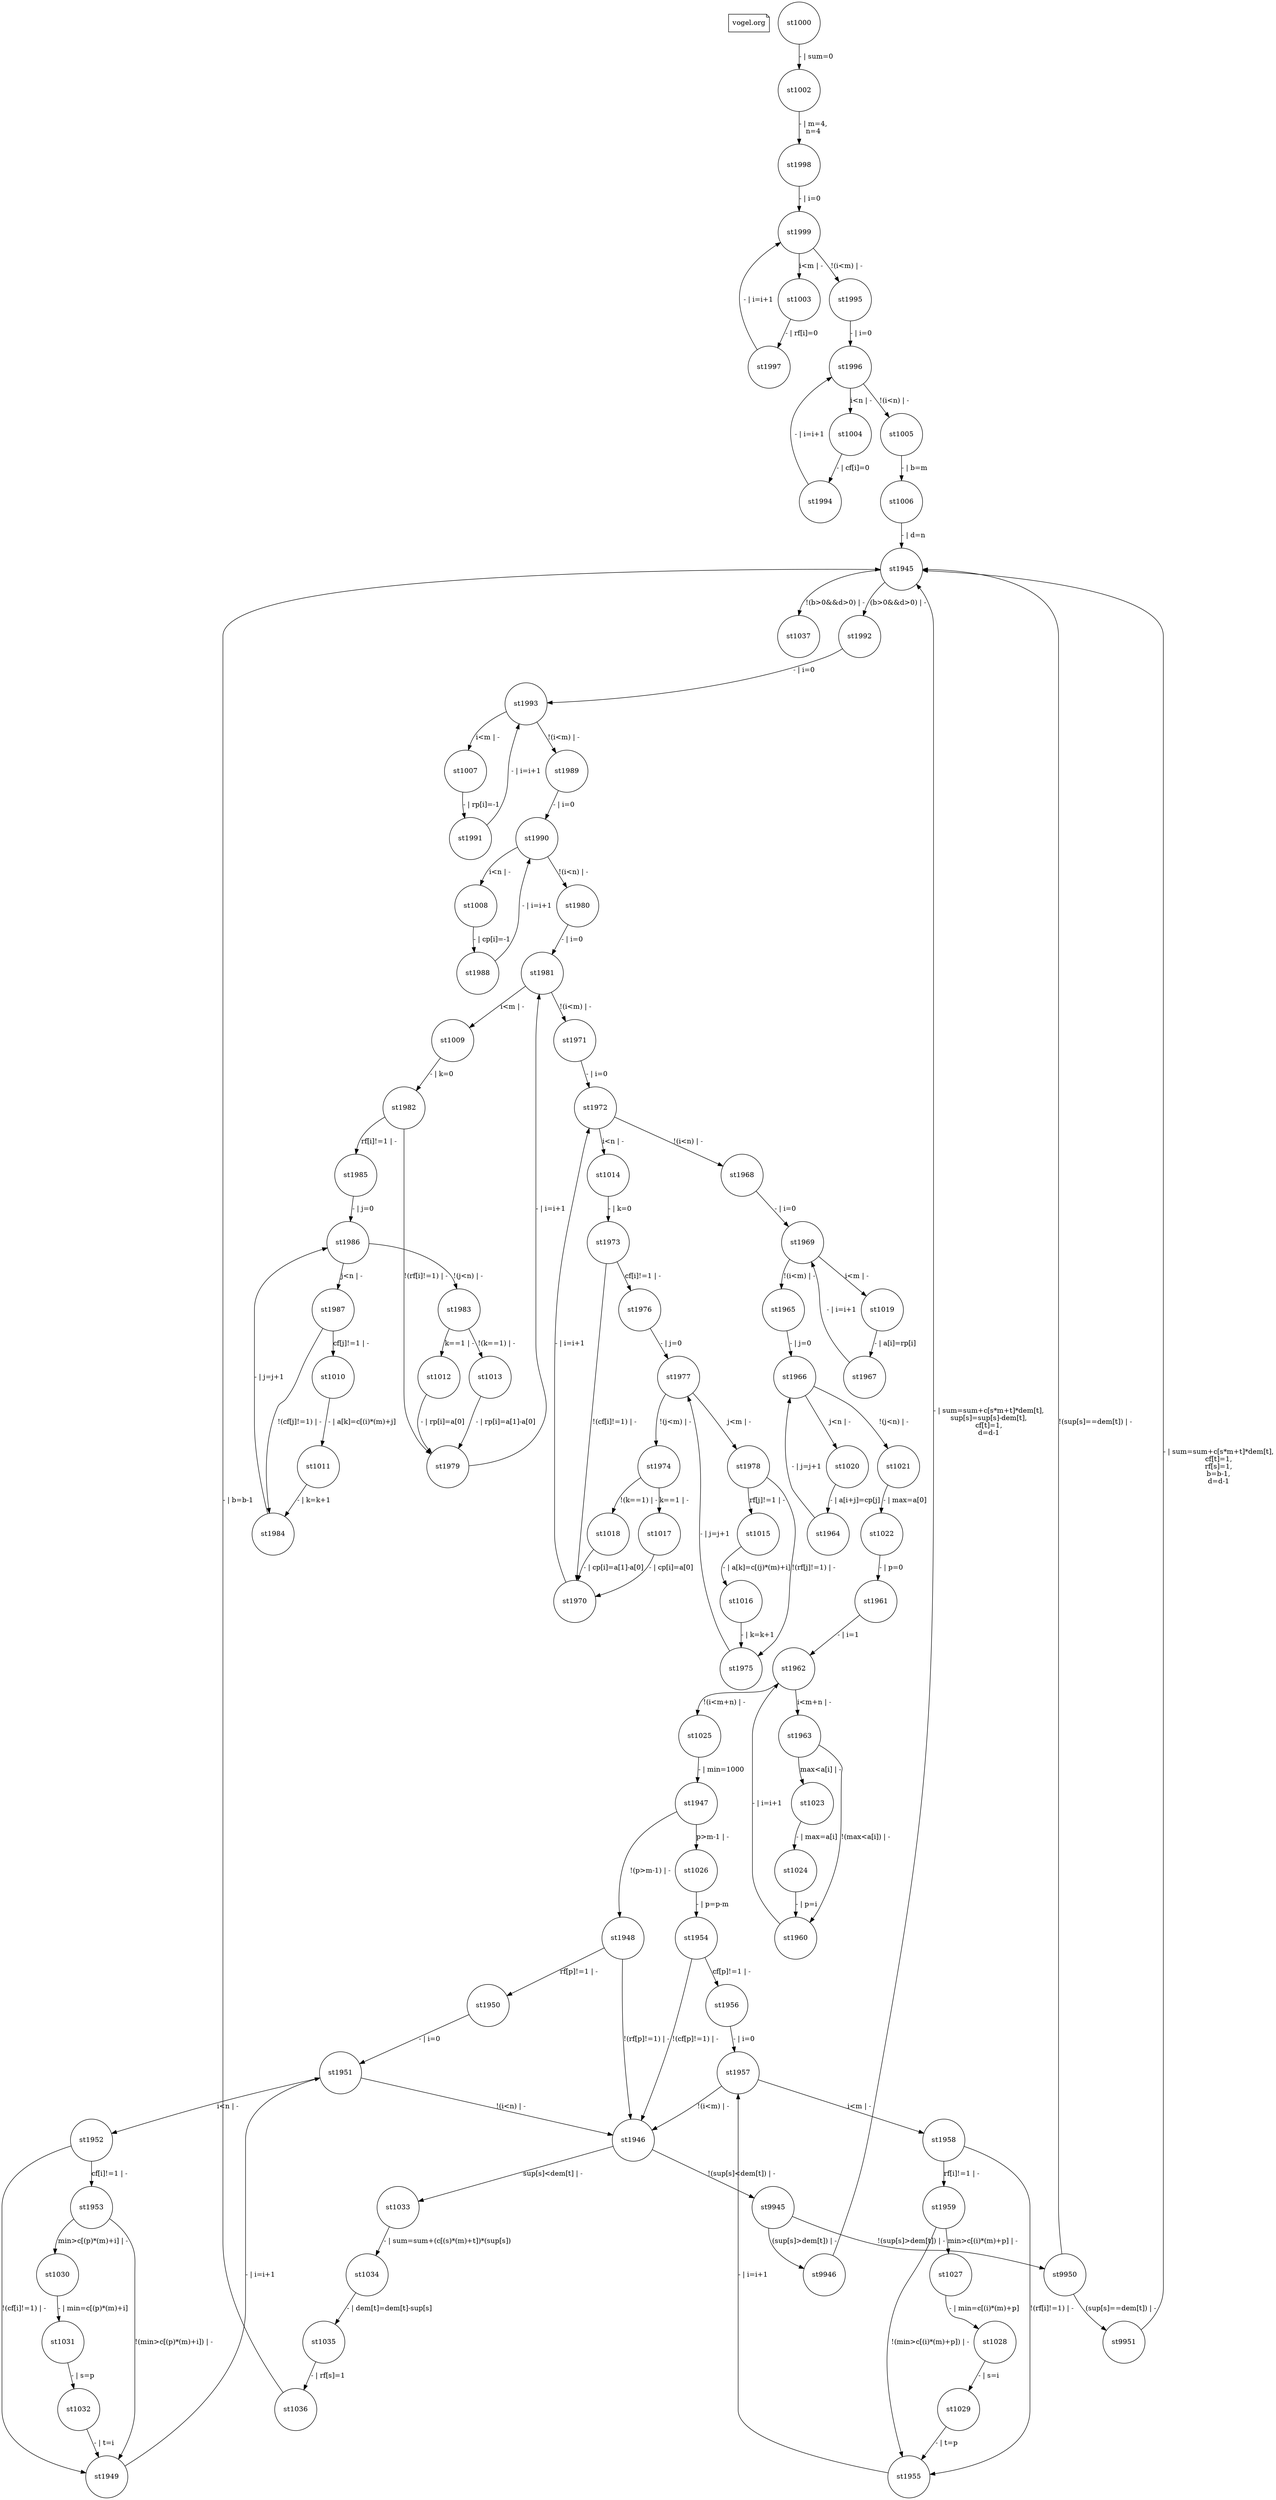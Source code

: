 digraph fsmdIndot {

"vogel.org" [shape=note];
st1000 [shape=circle];
st1002 [shape=circle];
st1000 -> st1002 [label="- | sum=0"];
st1002 [shape=circle];
st1998 [shape=circle];
st1002 -> st1998 [label="- | m=4,\nn=4"];
st1998 [shape=circle];
st1999 [shape=circle];
st1998 -> st1999 [label="- | i=0"];
st1999 [shape=circle];
st1003 [shape=circle];
st1999 -> st1003 [label="i<m | -"];
st1995 [shape=circle];
st1999 -> st1995 [label="!(i<m) | -"];
st1003 [shape=circle];
st1997 [shape=circle];
st1003 -> st1997 [label="- | rf[i]=0"];
st1997 [shape=circle];
st1999 [shape=circle];
st1997 -> st1999 [label="- | i=i+1"];
st1995 [shape=circle];
st1996 [shape=circle];
st1995 -> st1996 [label="- | i=0"];
st1996 [shape=circle];
st1004 [shape=circle];
st1996 -> st1004 [label="i<n | -"];
st1005 [shape=circle];
st1996 -> st1005 [label="!(i<n) | -"];
st1004 [shape=circle];
st1994 [shape=circle];
st1004 -> st1994 [label="- | cf[i]=0"];
st1994 [shape=circle];
st1996 [shape=circle];
st1994 -> st1996 [label="- | i=i+1"];
st1005 [shape=circle];
st1006 [shape=circle];
st1005 -> st1006 [label="- | b=m"];
st1006 [shape=circle];
st1945 [shape=circle];
st1006 -> st1945 [label="- | d=n"];
st1945 [shape=circle];
st1992 [shape=circle];
st1945 -> st1992 [label="(b>0&&d>0) | -"];
st1037 [shape=circle];
st1945 -> st1037 [label="!(b>0&&d>0) | -"];
st1992 [shape=circle];
st1993 [shape=circle];
st1992 -> st1993 [label="- | i=0"];
st1993 [shape=circle];
st1007 [shape=circle];
st1993 -> st1007 [label="i<m | -"];
st1989 [shape=circle];
st1993 -> st1989 [label="!(i<m) | -"];
st1007 [shape=circle];
st1991 [shape=circle];
st1007 -> st1991 [label="- | rp[i]=-1"];
st1991 [shape=circle];
st1993 [shape=circle];
st1991 -> st1993 [label="- | i=i+1"];
st1989 [shape=circle];
st1990 [shape=circle];
st1989 -> st1990 [label="- | i=0"];
st1990 [shape=circle];
st1008 [shape=circle];
st1990 -> st1008 [label="i<n | -"];
st1980 [shape=circle];
st1990 -> st1980 [label="!(i<n) | -"];
st1008 [shape=circle];
st1988 [shape=circle];
st1008 -> st1988 [label="- | cp[i]=-1"];
st1988 [shape=circle];
st1990 [shape=circle];
st1988 -> st1990 [label="- | i=i+1"];
st1980 [shape=circle];
st1981 [shape=circle];
st1980 -> st1981 [label="- | i=0"];
st1981 [shape=circle];
st1009 [shape=circle];
st1981 -> st1009 [label="i<m | -"];
st1971 [shape=circle];
st1981 -> st1971 [label="!(i<m) | -"];
st1009 [shape=circle];
st1982 [shape=circle];
st1009 -> st1982 [label="- | k=0"];
st1982 [shape=circle];
st1985 [shape=circle];
st1982 -> st1985 [label="rf[i]!=1 | -"];
st1979 [shape=circle];
st1982 -> st1979 [label="!(rf[i]!=1) | -"];
st1985 [shape=circle];
st1986 [shape=circle];
st1985 -> st1986 [label="- | j=0"];
st1986 [shape=circle];
st1987 [shape=circle];
st1986 -> st1987 [label="j<n | -"];
st1983 [shape=circle];
st1986 -> st1983 [label="!(j<n) | -"];
st1987 [shape=circle];
st1010 [shape=circle];
st1987 -> st1010 [label="cf[j]!=1 | -"];
st1984 [shape=circle];
st1987 -> st1984 [label="!(cf[j]!=1) | -"];
st1010 [shape=circle];
st1011 [shape=circle];
st1010 -> st1011 [label="- | a[k]=c[(i)*(m)+j]"];
st1011 [shape=circle];
st1984 [shape=circle];
st1011 -> st1984 [label="- | k=k+1"];
st1984 [shape=circle];
st1986 [shape=circle];
st1984 -> st1986 [label="- | j=j+1"];
st1983 [shape=circle];
st1012 [shape=circle];
st1983 -> st1012 [label="k==1 | -"];
st1013 [shape=circle];
st1983 -> st1013 [label="!(k==1) | -"];
st1012 [shape=circle];
st1979 [shape=circle];
st1012 -> st1979 [label="- | rp[i]=a[0]"];
st1013 [shape=circle];
st1979 [shape=circle];
st1013 -> st1979 [label="- | rp[i]=a[1]-a[0]"];
st1979 [shape=circle];
st1981 [shape=circle];
st1979 -> st1981 [label="- | i=i+1"];
st1971 [shape=circle];
st1972 [shape=circle];
st1971 -> st1972 [label="- | i=0"];
st1972 [shape=circle];
st1014 [shape=circle];
st1972 -> st1014 [label="i<n | -"];
st1968 [shape=circle];
st1972 -> st1968 [label="!(i<n) | -"];
st1014 [shape=circle];
st1973 [shape=circle];
st1014 -> st1973 [label="- | k=0"];
st1973 [shape=circle];
st1976 [shape=circle];
st1973 -> st1976 [label="cf[i]!=1 | -"];
st1970 [shape=circle];
st1973 -> st1970 [label="!(cf[i]!=1) | -"];
st1976 [shape=circle];
st1977 [shape=circle];
st1976 -> st1977 [label="- | j=0"];
st1977 [shape=circle];
st1978 [shape=circle];
st1977 -> st1978 [label="j<m | -"];
st1974 [shape=circle];
st1977 -> st1974 [label="!(j<m) | -"];
st1978 [shape=circle];
st1015 [shape=circle];
st1978 -> st1015 [label="rf[j]!=1 | -"];
st1975 [shape=circle];
st1978 -> st1975 [label="!(rf[j]!=1) | -"];
st1015 [shape=circle];
st1016 [shape=circle];
st1015 -> st1016 [label="- | a[k]=c[(j)*(m)+i]"];
st1016 [shape=circle];
st1975 [shape=circle];
st1016 -> st1975 [label="- | k=k+1"];
st1975 [shape=circle];
st1977 [shape=circle];
st1975 -> st1977 [label="- | j=j+1"];
st1974 [shape=circle];
st1017 [shape=circle];
st1974 -> st1017 [label="k==1 | -"];
st1018 [shape=circle];
st1974 -> st1018 [label="!(k==1) | -"];
st1017 [shape=circle];
st1970 [shape=circle];
st1017 -> st1970 [label="- | cp[i]=a[0]"];
st1018 [shape=circle];
st1970 [shape=circle];
st1018 -> st1970 [label="- | cp[i]=a[1]-a[0]"];
st1970 [shape=circle];
st1972 [shape=circle];
st1970 -> st1972 [label="- | i=i+1"];
st1968 [shape=circle];
st1969 [shape=circle];
st1968 -> st1969 [label="- | i=0"];
st1969 [shape=circle];
st1019 [shape=circle];
st1969 -> st1019 [label="i<m | -"];
st1965 [shape=circle];
st1969 -> st1965 [label="!(i<m) | -"];
st1019 [shape=circle];
st1967 [shape=circle];
st1019 -> st1967 [label="- | a[i]=rp[i]"];
st1967 [shape=circle];
st1969 [shape=circle];
st1967 -> st1969 [label="- | i=i+1"];
st1965 [shape=circle];
st1966 [shape=circle];
st1965 -> st1966 [label="- | j=0"];
st1966 [shape=circle];
st1020 [shape=circle];
st1966 -> st1020 [label="j<n | -"];
st1021 [shape=circle];
st1966 -> st1021 [label="!(j<n) | -"];
st1020 [shape=circle];
st1964 [shape=circle];
st1020 -> st1964 [label="- | a[i+j]=cp[j]"];
st1964 [shape=circle];
st1966 [shape=circle];
st1964 -> st1966 [label="- | j=j+1"];
st1021 [shape=circle];
st1022 [shape=circle];
st1021 -> st1022 [label="- | max=a[0]"];
st1022 [shape=circle];
st1961 [shape=circle];
st1022 -> st1961 [label="- | p=0"];
st1961 [shape=circle];
st1962 [shape=circle];
st1961 -> st1962 [label="- | i=1"];
st1962 [shape=circle];
st1963 [shape=circle];
st1962 -> st1963 [label="i<m+n | -"];
st1025 [shape=circle];
st1962 -> st1025 [label="!(i<m+n) | -"];
st1963 [shape=circle];
st1023 [shape=circle];
st1963 -> st1023 [label="max<a[i] | -"];
st1960 [shape=circle];
st1963 -> st1960 [label="!(max<a[i]) | -"];
st1023 [shape=circle];
st1024 [shape=circle];
st1023 -> st1024 [label="- | max=a[i]"];
st1024 [shape=circle];
st1960 [shape=circle];
st1024 -> st1960 [label="- | p=i"];
st1960 [shape=circle];
st1962 [shape=circle];
st1960 -> st1962 [label="- | i=i+1"];
st1025 [shape=circle];
st1947 [shape=circle];
st1025 -> st1947 [label="- | min=1000"];
st1947 [shape=circle];
st1026 [shape=circle];
st1947 -> st1026 [label="p>m-1 | -"];
st1948 [shape=circle];
st1947 -> st1948 [label="!(p>m-1) | -"];
st1026 [shape=circle];
st1954 [shape=circle];
st1026 -> st1954 [label="- | p=p-m"];
st1954 [shape=circle];
st1956 [shape=circle];
st1954 -> st1956 [label="cf[p]!=1 | -"];
st1946 [shape=circle];
st1954 -> st1946 [label="!(cf[p]!=1) | -"];
st1956 [shape=circle];
st1957 [shape=circle];
st1956 -> st1957 [label="- | i=0"];
st1957 [shape=circle];
st1958 [shape=circle];
st1957 -> st1958 [label="i<m | -"];
st1946 [shape=circle];
st1957 -> st1946 [label="!(i<m) | -"];
st1958 [shape=circle];
st1959 [shape=circle];
st1958 -> st1959 [label="rf[i]!=1 | -"];
st1955 [shape=circle];
st1958 -> st1955 [label="!(rf[i]!=1) | -"];
st1959 [shape=circle];
st1027 [shape=circle];
st1959 -> st1027 [label="min>c[(i)*(m)+p] | -"];
st1955 [shape=circle];
st1959 -> st1955 [label="!(min>c[(i)*(m)+p]) | -"];
st1027 [shape=circle];
st1028 [shape=circle];
st1027 -> st1028 [label="- | min=c[(i)*(m)+p]"];
st1028 [shape=circle];
st1029 [shape=circle];
st1028 -> st1029 [label="- | s=i"];
st1029 [shape=circle];
st1955 [shape=circle];
st1029 -> st1955 [label="- | t=p"];
st1955 [shape=circle];
st1957 [shape=circle];
st1955 -> st1957 [label="- | i=i+1"];
st1948 [shape=circle];
st1950 [shape=circle];
st1948 -> st1950 [label="rf[p]!=1 | -"];
st1946 [shape=circle];
st1948 -> st1946 [label="!(rf[p]!=1) | -"];
st1950 [shape=circle];
st1951 [shape=circle];
st1950 -> st1951 [label="- | i=0"];
st1951 [shape=circle];
st1952 [shape=circle];
st1951 -> st1952 [label="i<n | -"];
st1946 [shape=circle];
st1951 -> st1946 [label="!(i<n) | -"];
st1952 [shape=circle];
st1953 [shape=circle];
st1952 -> st1953 [label="cf[i]!=1 | -"];
st1949 [shape=circle];
st1952 -> st1949 [label="!(cf[i]!=1) | -"];
st1953 [shape=circle];
st1030 [shape=circle];
st1953 -> st1030 [label="min>c[(p)*(m)+i] | -"];
st1949 [shape=circle];
st1953 -> st1949 [label="!(min>c[(p)*(m)+i]) | -"];
st1030 [shape=circle];
st1031 [shape=circle];
st1030 -> st1031 [label="- | min=c[(p)*(m)+i]"];
st1031 [shape=circle];
st1032 [shape=circle];
st1031 -> st1032 [label="- | s=p"];
st1032 [shape=circle];
st1949 [shape=circle];
st1032 -> st1949 [label="- | t=i"];
st1949 [shape=circle];
st1951 [shape=circle];
st1949 -> st1951 [label="- | i=i+1"];
st1946 [shape=circle];
st1033 [shape=circle];
st1946 -> st1033 [label="sup[s]<dem[t] | -"];
st9945 [shape=circle];
st1946 -> st9945 [label="!(sup[s]<dem[t]) | -"];
st1033 [shape=circle];
st1034 [shape=circle];
st1033 -> st1034 [label="- | sum=sum+(c[(s)*(m)+t])*(sup[s])"];
st1034 [shape=circle];
st1035 [shape=circle];
st1034 -> st1035 [label="- | dem[t]=dem[t]-sup[s]"];
st1035 [shape=circle];
st1036 [shape=circle];
st1035 -> st1036 [label="- | rf[s]=1"];
st1036 [shape=circle];
st1945 [shape=circle];
st1036 -> st1945 [label="- | b=b-1"];
st9945 [shape=circle];
st9946 [shape=circle];
st9945 -> st9946 [label="(sup[s]>dem[t]) | -"];
st9950 [shape=circle];
st9945 -> st9950 [label="!(sup[s]>dem[t]) | -"];
st9946 [shape=circle];
st1945 [shape=circle];
st9946 -> st1945 [label="- | sum=sum+c[s*m+t]*dem[t],\nsup[s]=sup[s]-dem[t],\ncf[t]=1,\nd=d-1"];
st9950 [shape=circle];
st9951 [shape=circle];
st9950 -> st9951 [label="(sup[s]==dem[t]) | -"];
st1945 [shape=circle];
st9950 -> st1945 [label="!(sup[s]==dem[t]) | -"];
st9951 [shape=circle];
st1945 [shape=circle];
st9951 -> st1945 [label="- | sum=sum+c[s*m+t]*dem[t],\ncf[t]=1,\nrf[s]=1,\nb=b-1,\nd=d-1"];

}
